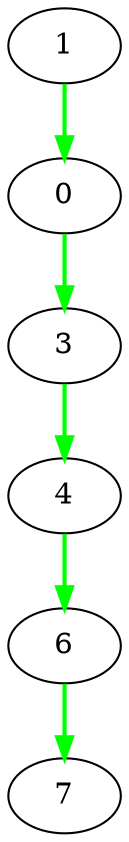 digraph {
  0 [label="0", color=black];
  1 -> 0 [label="", color=green, penwidth=2];
  7 [label="7", color=black];
  6 -> 7 [label="", color=green, penwidth=2];
  4 [label="4", color=black];
  3 -> 4 [label="", color=green, penwidth=2];
  6 [label="6", color=black];
  4 -> 6 [label="", color=green, penwidth=2];
  1 [label="1", color=black];
  3 [label="3", color=black];
  0 -> 3 [label="", color=green, penwidth=2];
}
